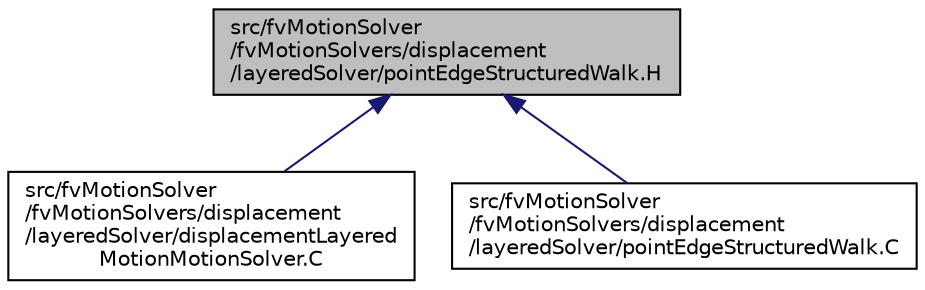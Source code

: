 digraph "src/fvMotionSolver/fvMotionSolvers/displacement/layeredSolver/pointEdgeStructuredWalk.H"
{
  bgcolor="transparent";
  edge [fontname="Helvetica",fontsize="10",labelfontname="Helvetica",labelfontsize="10"];
  node [fontname="Helvetica",fontsize="10",shape=record];
  Node1 [label="src/fvMotionSolver\l/fvMotionSolvers/displacement\l/layeredSolver/pointEdgeStructuredWalk.H",height=0.2,width=0.4,color="black", fillcolor="grey75", style="filled", fontcolor="black"];
  Node1 -> Node2 [dir="back",color="midnightblue",fontsize="10",style="solid",fontname="Helvetica"];
  Node2 [label="src/fvMotionSolver\l/fvMotionSolvers/displacement\l/layeredSolver/displacementLayered\lMotionMotionSolver.C",height=0.2,width=0.4,color="black",URL="$a06480.html"];
  Node1 -> Node3 [dir="back",color="midnightblue",fontsize="10",style="solid",fontname="Helvetica"];
  Node3 [label="src/fvMotionSolver\l/fvMotionSolvers/displacement\l/layeredSolver/pointEdgeStructuredWalk.C",height=0.2,width=0.4,color="black",URL="$a06482.html"];
}
